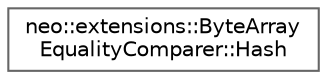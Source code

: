 digraph "Graphical Class Hierarchy"
{
 // LATEX_PDF_SIZE
  bgcolor="transparent";
  edge [fontname=Helvetica,fontsize=10,labelfontname=Helvetica,labelfontsize=10];
  node [fontname=Helvetica,fontsize=10,shape=box,height=0.2,width=0.4];
  rankdir="LR";
  Node0 [id="Node000000",label="neo::extensions::ByteArray\lEqualityComparer::Hash",height=0.2,width=0.4,color="grey40", fillcolor="white", style="filled",URL="$structneo_1_1extensions_1_1_byte_array_equality_comparer_1_1_hash.html",tooltip="Hash functor for use with standard containers."];
}
